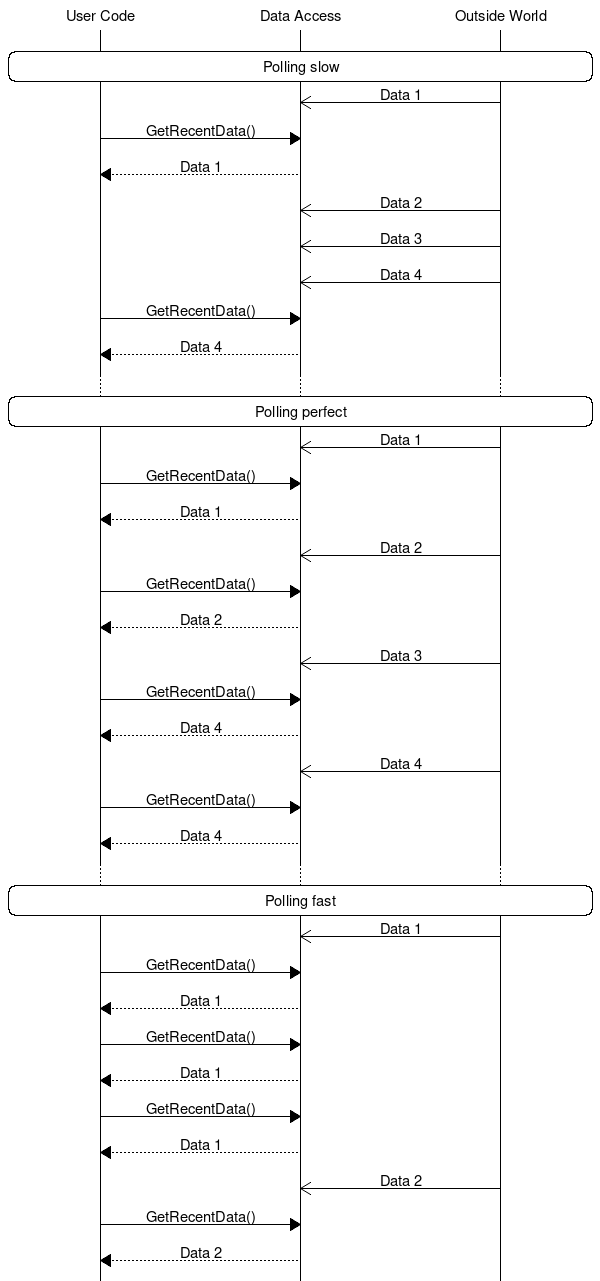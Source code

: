 /**
 *
 * Sequence chart of time triggered data access.
 *
 * @file
 * Copyright @ 2019 Audi AG. All rights reserved.
 * 
 *     This Source Code Form is subject to the terms of the Mozilla
 *     Public License, v. 2.0. If a copy of the MPL was not distributed
 *     with this file, You can obtain one at https://mozilla.org/MPL/2.0/.
 * 
 * If it is not possible or desirable to put the notice in a particular file, then
 * You may include the notice in a location (such as a LICENSE file in a
 * relevant directory) where a recipient would be likely to look for such a notice.
 * 
 * You may add additional accurate notices of copyright ownership.
 *
 */
msc {
    hscale = "1";
    "User Code", "Data Access", "Outside World";
    |||;
    "User Code" rbox  "Outside World" [label="Polling slow"];
    "Data Access" <<= "Outside World" [label="Data 1"];
    "User Code" => "Data Access" [label="GetRecentData()"];
    "User Code" << "Data Access" [label="Data 1"];
    "Data Access" <<= "Outside World" [label="Data 2"];
    "Data Access" <<= "Outside World" [label="Data 3"];
    "Data Access" <<= "Outside World" [label="Data 4"];
    "User Code" => "Data Access" [label="GetRecentData()"];
    "User Code" << "Data Access" [label="Data 4"];
    ...;
    "User Code" rbox  "Outside World" [label="Polling perfect"];
    "Data Access" <<= "Outside World" [label="Data 1"];
    "User Code" => "Data Access" [label="GetRecentData()"];
    "User Code" << "Data Access" [label="Data 1"];
    "Data Access" <<= "Outside World" [label="Data 2"];
        "User Code" => "Data Access" [label="GetRecentData()"];
    "User Code" << "Data Access" [label="Data 2"];
    "Data Access" <<= "Outside World" [label="Data 3"];
        "User Code" => "Data Access" [label="GetRecentData()"];
    "User Code" << "Data Access" [label="Data 4"];
    "Data Access" <<= "Outside World" [label="Data 4"];
    "User Code" => "Data Access" [label="GetRecentData()"];
    "User Code" << "Data Access" [label="Data 4"];
    ...;
    "User Code" rbox  "Outside World" [label="Polling fast"];
    "Data Access" <<= "Outside World" [label="Data 1"];
    "User Code" => "Data Access" [label="GetRecentData()"];
    "User Code" << "Data Access" [label="Data 1"];
    "User Code" => "Data Access" [label="GetRecentData()"];
    "User Code" << "Data Access" [label="Data 1"];
    "User Code" => "Data Access" [label="GetRecentData()"];
    "User Code" << "Data Access" [label="Data 1"];
    "Data Access" <<= "Outside World" [label="Data 2"];
    "User Code" => "Data Access" [label="GetRecentData()"];
    "User Code" << "Data Access" [label="Data 2"];

}
